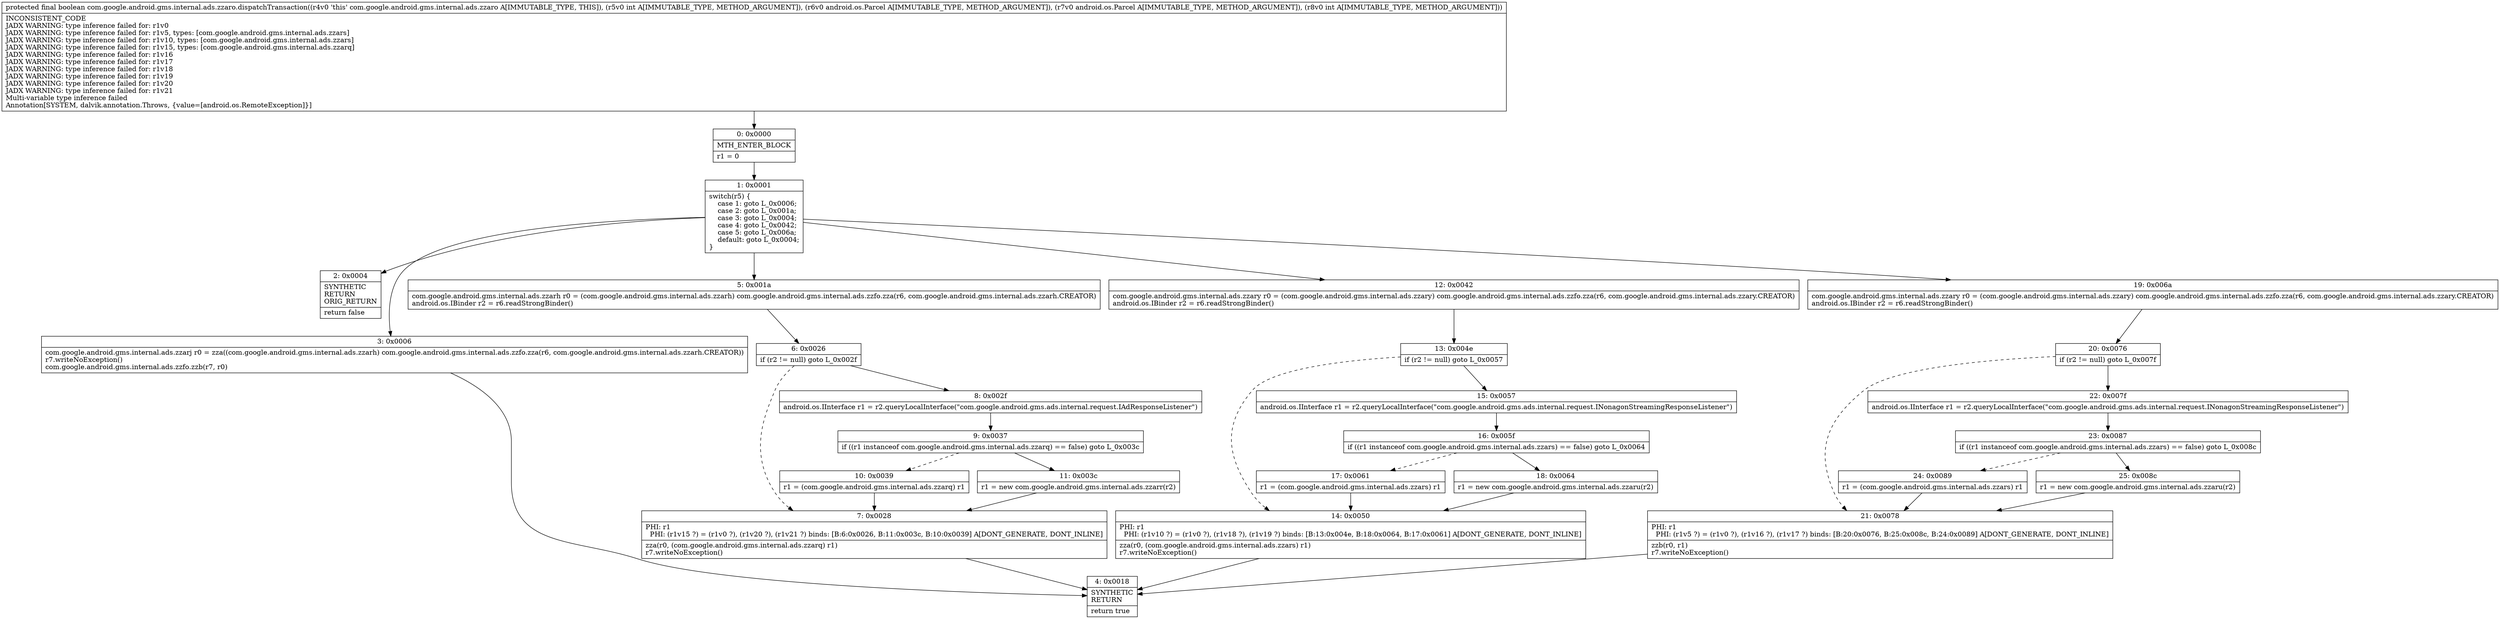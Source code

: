digraph "CFG forcom.google.android.gms.internal.ads.zzaro.dispatchTransaction(ILandroid\/os\/Parcel;Landroid\/os\/Parcel;I)Z" {
Node_0 [shape=record,label="{0\:\ 0x0000|MTH_ENTER_BLOCK\l|r1 = 0\l}"];
Node_1 [shape=record,label="{1\:\ 0x0001|switch(r5) \{\l    case 1: goto L_0x0006;\l    case 2: goto L_0x001a;\l    case 3: goto L_0x0004;\l    case 4: goto L_0x0042;\l    case 5: goto L_0x006a;\l    default: goto L_0x0004;\l\}\l}"];
Node_2 [shape=record,label="{2\:\ 0x0004|SYNTHETIC\lRETURN\lORIG_RETURN\l|return false\l}"];
Node_3 [shape=record,label="{3\:\ 0x0006|com.google.android.gms.internal.ads.zzarj r0 = zza((com.google.android.gms.internal.ads.zzarh) com.google.android.gms.internal.ads.zzfo.zza(r6, com.google.android.gms.internal.ads.zzarh.CREATOR))\lr7.writeNoException()\lcom.google.android.gms.internal.ads.zzfo.zzb(r7, r0)\l}"];
Node_4 [shape=record,label="{4\:\ 0x0018|SYNTHETIC\lRETURN\l|return true\l}"];
Node_5 [shape=record,label="{5\:\ 0x001a|com.google.android.gms.internal.ads.zzarh r0 = (com.google.android.gms.internal.ads.zzarh) com.google.android.gms.internal.ads.zzfo.zza(r6, com.google.android.gms.internal.ads.zzarh.CREATOR)\landroid.os.IBinder r2 = r6.readStrongBinder()\l}"];
Node_6 [shape=record,label="{6\:\ 0x0026|if (r2 != null) goto L_0x002f\l}"];
Node_7 [shape=record,label="{7\:\ 0x0028|PHI: r1 \l  PHI: (r1v15 ?) = (r1v0 ?), (r1v20 ?), (r1v21 ?) binds: [B:6:0x0026, B:11:0x003c, B:10:0x0039] A[DONT_GENERATE, DONT_INLINE]\l|zza(r0, (com.google.android.gms.internal.ads.zzarq) r1)\lr7.writeNoException()\l}"];
Node_8 [shape=record,label="{8\:\ 0x002f|android.os.IInterface r1 = r2.queryLocalInterface(\"com.google.android.gms.ads.internal.request.IAdResponseListener\")\l}"];
Node_9 [shape=record,label="{9\:\ 0x0037|if ((r1 instanceof com.google.android.gms.internal.ads.zzarq) == false) goto L_0x003c\l}"];
Node_10 [shape=record,label="{10\:\ 0x0039|r1 = (com.google.android.gms.internal.ads.zzarq) r1\l}"];
Node_11 [shape=record,label="{11\:\ 0x003c|r1 = new com.google.android.gms.internal.ads.zzarr(r2)\l}"];
Node_12 [shape=record,label="{12\:\ 0x0042|com.google.android.gms.internal.ads.zzary r0 = (com.google.android.gms.internal.ads.zzary) com.google.android.gms.internal.ads.zzfo.zza(r6, com.google.android.gms.internal.ads.zzary.CREATOR)\landroid.os.IBinder r2 = r6.readStrongBinder()\l}"];
Node_13 [shape=record,label="{13\:\ 0x004e|if (r2 != null) goto L_0x0057\l}"];
Node_14 [shape=record,label="{14\:\ 0x0050|PHI: r1 \l  PHI: (r1v10 ?) = (r1v0 ?), (r1v18 ?), (r1v19 ?) binds: [B:13:0x004e, B:18:0x0064, B:17:0x0061] A[DONT_GENERATE, DONT_INLINE]\l|zza(r0, (com.google.android.gms.internal.ads.zzars) r1)\lr7.writeNoException()\l}"];
Node_15 [shape=record,label="{15\:\ 0x0057|android.os.IInterface r1 = r2.queryLocalInterface(\"com.google.android.gms.ads.internal.request.INonagonStreamingResponseListener\")\l}"];
Node_16 [shape=record,label="{16\:\ 0x005f|if ((r1 instanceof com.google.android.gms.internal.ads.zzars) == false) goto L_0x0064\l}"];
Node_17 [shape=record,label="{17\:\ 0x0061|r1 = (com.google.android.gms.internal.ads.zzars) r1\l}"];
Node_18 [shape=record,label="{18\:\ 0x0064|r1 = new com.google.android.gms.internal.ads.zzaru(r2)\l}"];
Node_19 [shape=record,label="{19\:\ 0x006a|com.google.android.gms.internal.ads.zzary r0 = (com.google.android.gms.internal.ads.zzary) com.google.android.gms.internal.ads.zzfo.zza(r6, com.google.android.gms.internal.ads.zzary.CREATOR)\landroid.os.IBinder r2 = r6.readStrongBinder()\l}"];
Node_20 [shape=record,label="{20\:\ 0x0076|if (r2 != null) goto L_0x007f\l}"];
Node_21 [shape=record,label="{21\:\ 0x0078|PHI: r1 \l  PHI: (r1v5 ?) = (r1v0 ?), (r1v16 ?), (r1v17 ?) binds: [B:20:0x0076, B:25:0x008c, B:24:0x0089] A[DONT_GENERATE, DONT_INLINE]\l|zzb(r0, r1)\lr7.writeNoException()\l}"];
Node_22 [shape=record,label="{22\:\ 0x007f|android.os.IInterface r1 = r2.queryLocalInterface(\"com.google.android.gms.ads.internal.request.INonagonStreamingResponseListener\")\l}"];
Node_23 [shape=record,label="{23\:\ 0x0087|if ((r1 instanceof com.google.android.gms.internal.ads.zzars) == false) goto L_0x008c\l}"];
Node_24 [shape=record,label="{24\:\ 0x0089|r1 = (com.google.android.gms.internal.ads.zzars) r1\l}"];
Node_25 [shape=record,label="{25\:\ 0x008c|r1 = new com.google.android.gms.internal.ads.zzaru(r2)\l}"];
MethodNode[shape=record,label="{protected final boolean com.google.android.gms.internal.ads.zzaro.dispatchTransaction((r4v0 'this' com.google.android.gms.internal.ads.zzaro A[IMMUTABLE_TYPE, THIS]), (r5v0 int A[IMMUTABLE_TYPE, METHOD_ARGUMENT]), (r6v0 android.os.Parcel A[IMMUTABLE_TYPE, METHOD_ARGUMENT]), (r7v0 android.os.Parcel A[IMMUTABLE_TYPE, METHOD_ARGUMENT]), (r8v0 int A[IMMUTABLE_TYPE, METHOD_ARGUMENT]))  | INCONSISTENT_CODE\lJADX WARNING: type inference failed for: r1v0\lJADX WARNING: type inference failed for: r1v5, types: [com.google.android.gms.internal.ads.zzars]\lJADX WARNING: type inference failed for: r1v10, types: [com.google.android.gms.internal.ads.zzars]\lJADX WARNING: type inference failed for: r1v15, types: [com.google.android.gms.internal.ads.zzarq]\lJADX WARNING: type inference failed for: r1v16\lJADX WARNING: type inference failed for: r1v17\lJADX WARNING: type inference failed for: r1v18\lJADX WARNING: type inference failed for: r1v19\lJADX WARNING: type inference failed for: r1v20\lJADX WARNING: type inference failed for: r1v21\lMulti\-variable type inference failed\lAnnotation[SYSTEM, dalvik.annotation.Throws, \{value=[android.os.RemoteException]\}]\l}"];
MethodNode -> Node_0;
Node_0 -> Node_1;
Node_1 -> Node_2;
Node_1 -> Node_3;
Node_1 -> Node_5;
Node_1 -> Node_12;
Node_1 -> Node_19;
Node_3 -> Node_4;
Node_5 -> Node_6;
Node_6 -> Node_7[style=dashed];
Node_6 -> Node_8;
Node_7 -> Node_4;
Node_8 -> Node_9;
Node_9 -> Node_10[style=dashed];
Node_9 -> Node_11;
Node_10 -> Node_7;
Node_11 -> Node_7;
Node_12 -> Node_13;
Node_13 -> Node_14[style=dashed];
Node_13 -> Node_15;
Node_14 -> Node_4;
Node_15 -> Node_16;
Node_16 -> Node_17[style=dashed];
Node_16 -> Node_18;
Node_17 -> Node_14;
Node_18 -> Node_14;
Node_19 -> Node_20;
Node_20 -> Node_21[style=dashed];
Node_20 -> Node_22;
Node_21 -> Node_4;
Node_22 -> Node_23;
Node_23 -> Node_24[style=dashed];
Node_23 -> Node_25;
Node_24 -> Node_21;
Node_25 -> Node_21;
}

